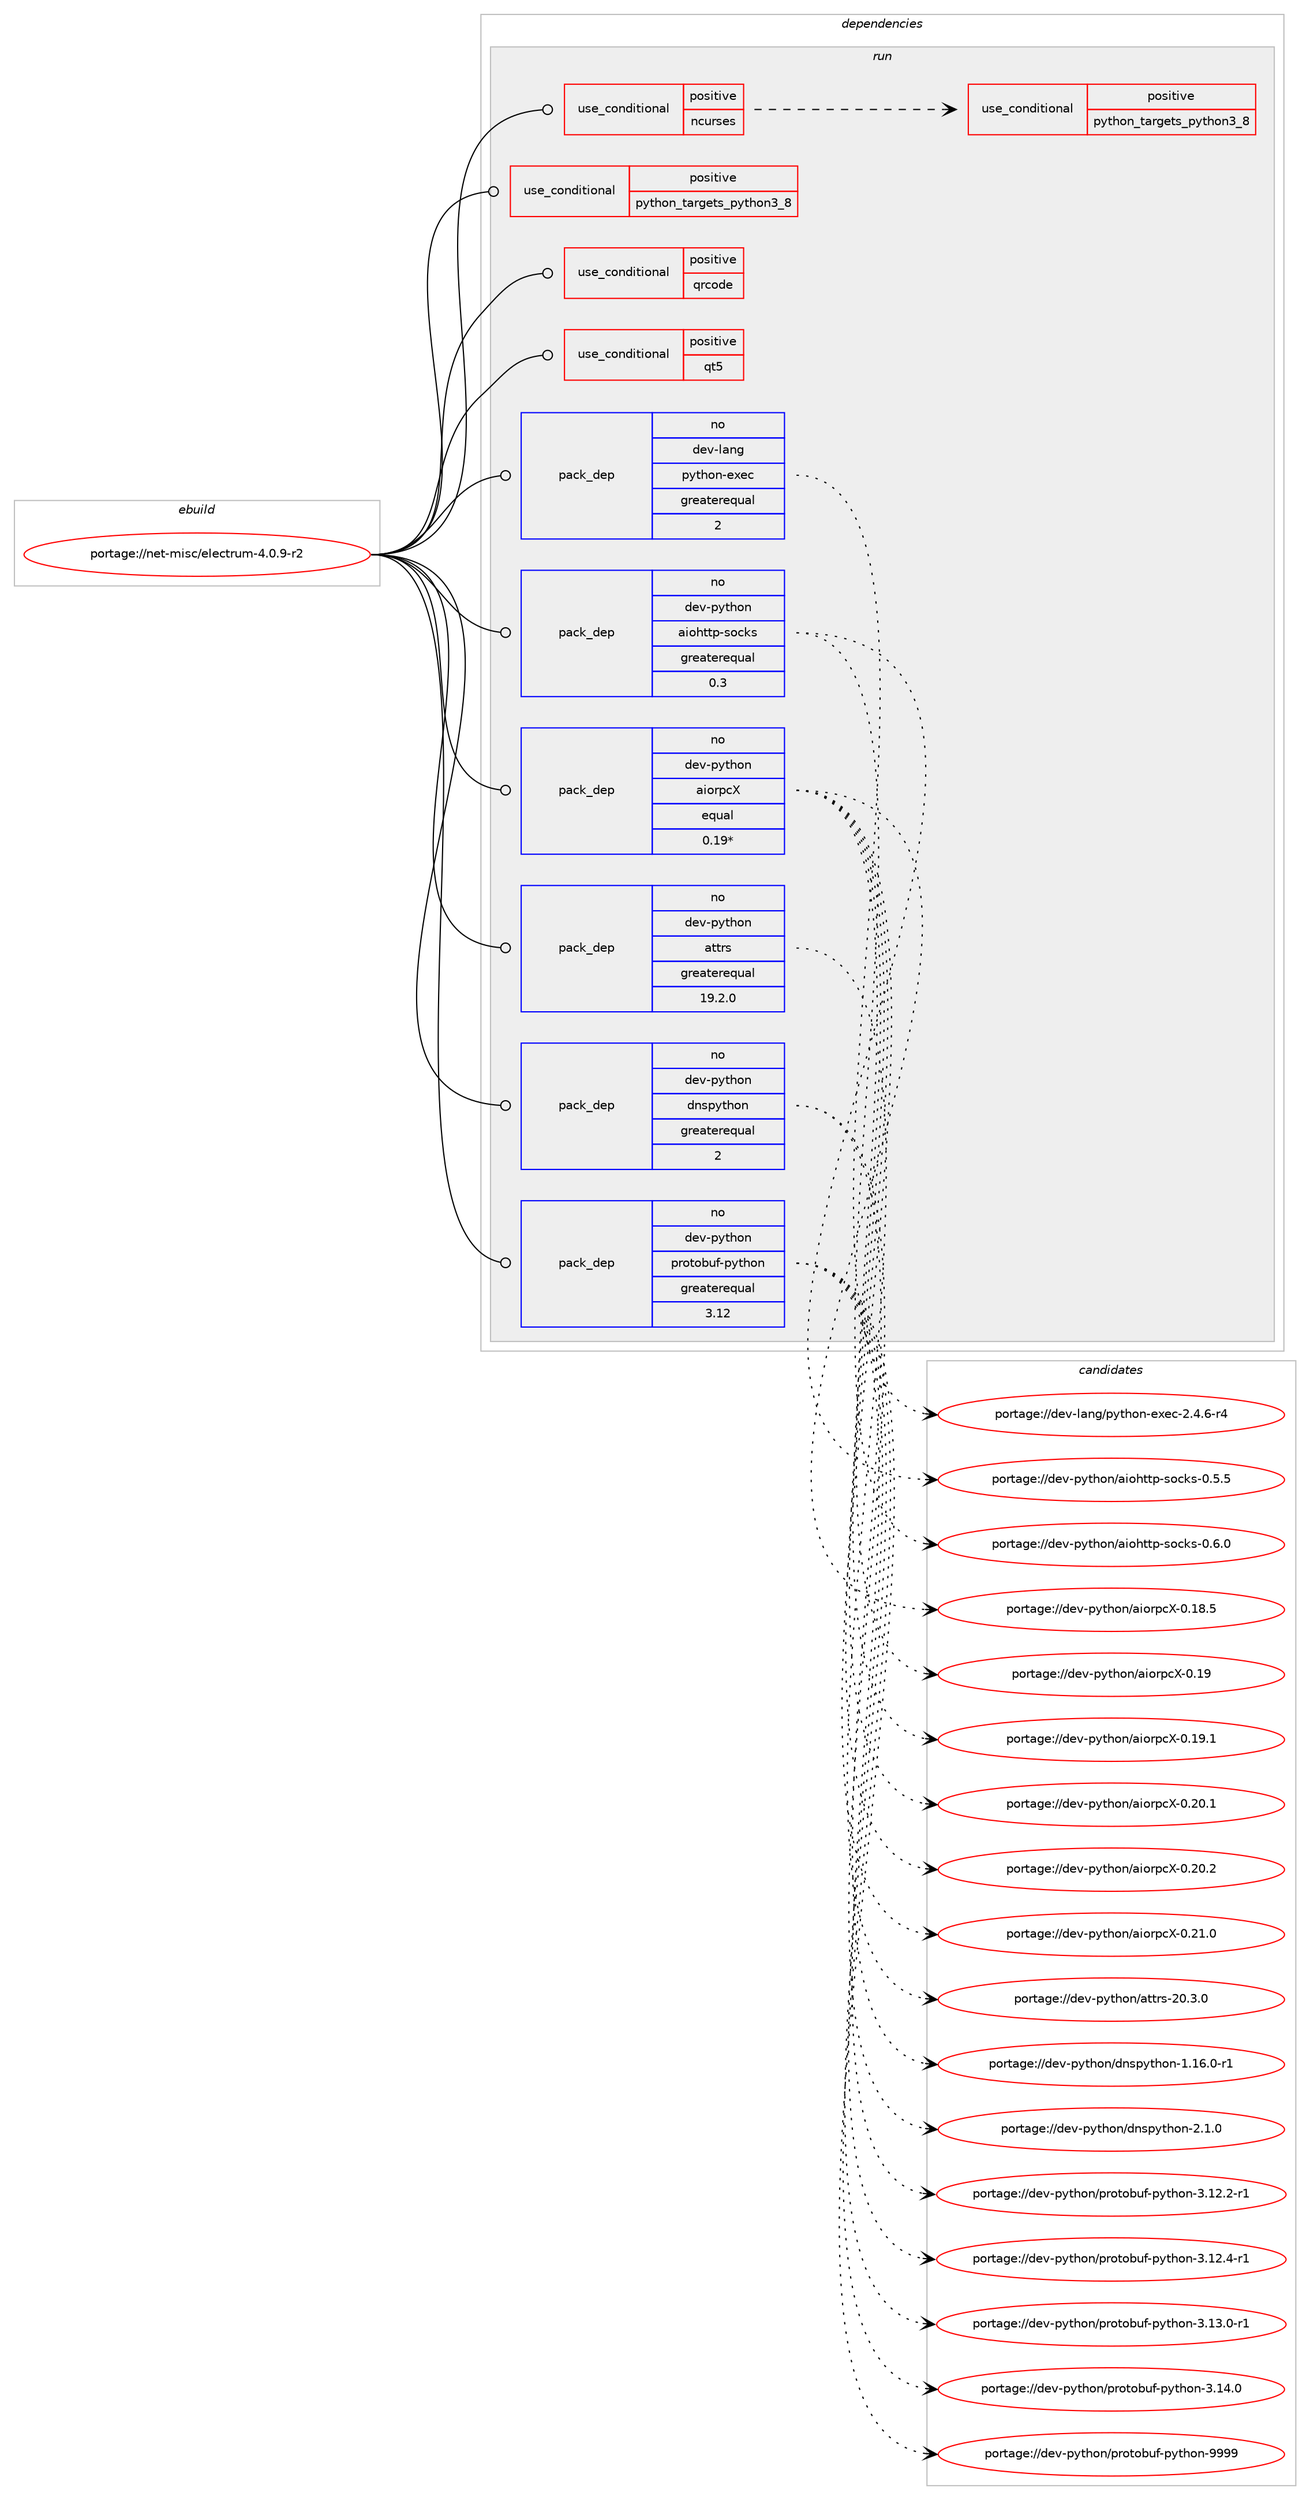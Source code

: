 digraph prolog {

# *************
# Graph options
# *************

newrank=true;
concentrate=true;
compound=true;
graph [rankdir=LR,fontname=Helvetica,fontsize=10,ranksep=1.5];#, ranksep=2.5, nodesep=0.2];
edge  [arrowhead=vee];
node  [fontname=Helvetica,fontsize=10];

# **********
# The ebuild
# **********

subgraph cluster_leftcol {
color=gray;
rank=same;
label=<<i>ebuild</i>>;
id [label="portage://net-misc/electrum-4.0.9-r2", color=red, width=4, href="../net-misc/electrum-4.0.9-r2.svg"];
}

# ****************
# The dependencies
# ****************

subgraph cluster_midcol {
color=gray;
label=<<i>dependencies</i>>;
subgraph cluster_compile {
fillcolor="#eeeeee";
style=filled;
label=<<i>compile</i>>;
}
subgraph cluster_compileandrun {
fillcolor="#eeeeee";
style=filled;
label=<<i>compile and run</i>>;
}
subgraph cluster_run {
fillcolor="#eeeeee";
style=filled;
label=<<i>run</i>>;
subgraph cond96 {
dependency182 [label=<<TABLE BORDER="0" CELLBORDER="1" CELLSPACING="0" CELLPADDING="4"><TR><TD ROWSPAN="3" CELLPADDING="10">use_conditional</TD></TR><TR><TD>positive</TD></TR><TR><TD>ncurses</TD></TR></TABLE>>, shape=none, color=red];
subgraph cond97 {
dependency183 [label=<<TABLE BORDER="0" CELLBORDER="1" CELLSPACING="0" CELLPADDING="4"><TR><TD ROWSPAN="3" CELLPADDING="10">use_conditional</TD></TR><TR><TD>positive</TD></TR><TR><TD>python_targets_python3_8</TD></TR></TABLE>>, shape=none, color=red];
# *** BEGIN UNKNOWN DEPENDENCY TYPE (TODO) ***
# dependency183 -> package_dependency(portage://net-misc/electrum-4.0.9-r2,run,no,dev-lang,python,none,[,,],[slot(3.8)],[use(enable(ncurses),none)])
# *** END UNKNOWN DEPENDENCY TYPE (TODO) ***

}
dependency182:e -> dependency183:w [weight=20,style="dashed",arrowhead="vee"];
}
id:e -> dependency182:w [weight=20,style="solid",arrowhead="odot"];
subgraph cond98 {
dependency184 [label=<<TABLE BORDER="0" CELLBORDER="1" CELLSPACING="0" CELLPADDING="4"><TR><TD ROWSPAN="3" CELLPADDING="10">use_conditional</TD></TR><TR><TD>positive</TD></TR><TR><TD>python_targets_python3_8</TD></TR></TABLE>>, shape=none, color=red];
# *** BEGIN UNKNOWN DEPENDENCY TYPE (TODO) ***
# dependency184 -> package_dependency(portage://net-misc/electrum-4.0.9-r2,run,no,dev-lang,python,none,[,,],[slot(3.8)],[use(optenable(ncurses),none)])
# *** END UNKNOWN DEPENDENCY TYPE (TODO) ***

}
id:e -> dependency184:w [weight=20,style="solid",arrowhead="odot"];
subgraph cond99 {
dependency185 [label=<<TABLE BORDER="0" CELLBORDER="1" CELLSPACING="0" CELLPADDING="4"><TR><TD ROWSPAN="3" CELLPADDING="10">use_conditional</TD></TR><TR><TD>positive</TD></TR><TR><TD>qrcode</TD></TR></TABLE>>, shape=none, color=red];
# *** BEGIN UNKNOWN DEPENDENCY TYPE (TODO) ***
# dependency185 -> package_dependency(portage://net-misc/electrum-4.0.9-r2,run,no,media-gfx,zbar,none,[,,],[],[use(enable(v4l),none)])
# *** END UNKNOWN DEPENDENCY TYPE (TODO) ***

}
id:e -> dependency185:w [weight=20,style="solid",arrowhead="odot"];
subgraph cond100 {
dependency186 [label=<<TABLE BORDER="0" CELLBORDER="1" CELLSPACING="0" CELLPADDING="4"><TR><TD ROWSPAN="3" CELLPADDING="10">use_conditional</TD></TR><TR><TD>positive</TD></TR><TR><TD>qt5</TD></TR></TABLE>>, shape=none, color=red];
# *** BEGIN UNKNOWN DEPENDENCY TYPE (TODO) ***
# dependency186 -> package_dependency(portage://net-misc/electrum-4.0.9-r2,run,no,dev-python,PyQt5,none,[,,],[],[use(enable(gui),none),use(enable(widgets),none),use(optenable(python_targets_python3_8),negative),use(disable(python_single_target_python3_8),negative)])
# *** END UNKNOWN DEPENDENCY TYPE (TODO) ***

}
id:e -> dependency186:w [weight=20,style="solid",arrowhead="odot"];
subgraph pack84 {
dependency187 [label=<<TABLE BORDER="0" CELLBORDER="1" CELLSPACING="0" CELLPADDING="4" WIDTH="220"><TR><TD ROWSPAN="6" CELLPADDING="30">pack_dep</TD></TR><TR><TD WIDTH="110">no</TD></TR><TR><TD>dev-lang</TD></TR><TR><TD>python-exec</TD></TR><TR><TD>greaterequal</TD></TR><TR><TD>2</TD></TR></TABLE>>, shape=none, color=blue];
}
id:e -> dependency187:w [weight=20,style="solid",arrowhead="odot"];
# *** BEGIN UNKNOWN DEPENDENCY TYPE (TODO) ***
# id -> package_dependency(portage://net-misc/electrum-4.0.9-r2,run,no,dev-libs,libsecp256k1,none,[,,],[],[])
# *** END UNKNOWN DEPENDENCY TYPE (TODO) ***

# *** BEGIN UNKNOWN DEPENDENCY TYPE (TODO) ***
# id -> package_dependency(portage://net-misc/electrum-4.0.9-r2,run,no,dev-python,PySocks,none,[,,],[],[use(optenable(python_targets_python3_8),negative),use(disable(python_single_target_python3_8),negative)])
# *** END UNKNOWN DEPENDENCY TYPE (TODO) ***

subgraph pack85 {
dependency188 [label=<<TABLE BORDER="0" CELLBORDER="1" CELLSPACING="0" CELLPADDING="4" WIDTH="220"><TR><TD ROWSPAN="6" CELLPADDING="30">pack_dep</TD></TR><TR><TD WIDTH="110">no</TD></TR><TR><TD>dev-python</TD></TR><TR><TD>aiohttp-socks</TD></TR><TR><TD>greaterequal</TD></TR><TR><TD>0.3</TD></TR></TABLE>>, shape=none, color=blue];
}
id:e -> dependency188:w [weight=20,style="solid",arrowhead="odot"];
subgraph pack86 {
dependency189 [label=<<TABLE BORDER="0" CELLBORDER="1" CELLSPACING="0" CELLPADDING="4" WIDTH="220"><TR><TD ROWSPAN="6" CELLPADDING="30">pack_dep</TD></TR><TR><TD WIDTH="110">no</TD></TR><TR><TD>dev-python</TD></TR><TR><TD>aiorpcX</TD></TR><TR><TD>equal</TD></TR><TR><TD>0.19*</TD></TR></TABLE>>, shape=none, color=blue];
}
id:e -> dependency189:w [weight=20,style="solid",arrowhead="odot"];
subgraph pack87 {
dependency190 [label=<<TABLE BORDER="0" CELLBORDER="1" CELLSPACING="0" CELLPADDING="4" WIDTH="220"><TR><TD ROWSPAN="6" CELLPADDING="30">pack_dep</TD></TR><TR><TD WIDTH="110">no</TD></TR><TR><TD>dev-python</TD></TR><TR><TD>attrs</TD></TR><TR><TD>greaterequal</TD></TR><TR><TD>19.2.0</TD></TR></TABLE>>, shape=none, color=blue];
}
id:e -> dependency190:w [weight=20,style="solid",arrowhead="odot"];
# *** BEGIN UNKNOWN DEPENDENCY TYPE (TODO) ***
# id -> package_dependency(portage://net-misc/electrum-4.0.9-r2,run,no,dev-python,bitstring,none,[,,],[],[use(optenable(python_targets_python3_8),negative),use(disable(python_single_target_python3_8),negative)])
# *** END UNKNOWN DEPENDENCY TYPE (TODO) ***

# *** BEGIN UNKNOWN DEPENDENCY TYPE (TODO) ***
# id -> package_dependency(portage://net-misc/electrum-4.0.9-r2,run,no,dev-python,cryptography,none,[,,],[],[use(optenable(python_targets_python3_8),negative),use(disable(python_single_target_python3_8),negative)])
# *** END UNKNOWN DEPENDENCY TYPE (TODO) ***

subgraph pack88 {
dependency191 [label=<<TABLE BORDER="0" CELLBORDER="1" CELLSPACING="0" CELLPADDING="4" WIDTH="220"><TR><TD ROWSPAN="6" CELLPADDING="30">pack_dep</TD></TR><TR><TD WIDTH="110">no</TD></TR><TR><TD>dev-python</TD></TR><TR><TD>dnspython</TD></TR><TR><TD>greaterequal</TD></TR><TR><TD>2</TD></TR></TABLE>>, shape=none, color=blue];
}
id:e -> dependency191:w [weight=20,style="solid",arrowhead="odot"];
# *** BEGIN UNKNOWN DEPENDENCY TYPE (TODO) ***
# id -> package_dependency(portage://net-misc/electrum-4.0.9-r2,run,no,dev-python,pbkdf2,none,[,,],[],[use(optenable(python_targets_python3_8),negative),use(disable(python_single_target_python3_8),negative)])
# *** END UNKNOWN DEPENDENCY TYPE (TODO) ***

subgraph pack89 {
dependency192 [label=<<TABLE BORDER="0" CELLBORDER="1" CELLSPACING="0" CELLPADDING="4" WIDTH="220"><TR><TD ROWSPAN="6" CELLPADDING="30">pack_dep</TD></TR><TR><TD WIDTH="110">no</TD></TR><TR><TD>dev-python</TD></TR><TR><TD>protobuf-python</TD></TR><TR><TD>greaterequal</TD></TR><TR><TD>3.12</TD></TR></TABLE>>, shape=none, color=blue];
}
id:e -> dependency192:w [weight=20,style="solid",arrowhead="odot"];
# *** BEGIN UNKNOWN DEPENDENCY TYPE (TODO) ***
# id -> package_dependency(portage://net-misc/electrum-4.0.9-r2,run,no,dev-python,qrcode,none,[,,],[],[use(optenable(python_targets_python3_8),negative),use(disable(python_single_target_python3_8),negative)])
# *** END UNKNOWN DEPENDENCY TYPE (TODO) ***

# *** BEGIN UNKNOWN DEPENDENCY TYPE (TODO) ***
# id -> package_dependency(portage://net-misc/electrum-4.0.9-r2,run,no,dev-python,requests,none,[,,],[],[use(optenable(python_targets_python3_8),negative),use(disable(python_single_target_python3_8),negative)])
# *** END UNKNOWN DEPENDENCY TYPE (TODO) ***

# *** BEGIN UNKNOWN DEPENDENCY TYPE (TODO) ***
# id -> package_dependency(portage://net-misc/electrum-4.0.9-r2,run,no,dev-python,setuptools,none,[,,],[],[use(optenable(python_targets_python3_8),negative),use(disable(python_single_target_python3_8),negative)])
# *** END UNKNOWN DEPENDENCY TYPE (TODO) ***

# *** BEGIN UNKNOWN DEPENDENCY TYPE (TODO) ***
# id -> package_dependency(portage://net-misc/electrum-4.0.9-r2,run,no,dev-python,six,none,[,,],[],[use(optenable(python_targets_python3_8),negative),use(disable(python_single_target_python3_8),negative)])
# *** END UNKNOWN DEPENDENCY TYPE (TODO) ***

}
}

# **************
# The candidates
# **************

subgraph cluster_choices {
rank=same;
color=gray;
label=<<i>candidates</i>>;

subgraph choice84 {
color=black;
nodesep=1;
choice10010111845108971101034711212111610411111045101120101994550465246544511452 [label="portage://dev-lang/python-exec-2.4.6-r4", color=red, width=4,href="../dev-lang/python-exec-2.4.6-r4.svg"];
dependency187:e -> choice10010111845108971101034711212111610411111045101120101994550465246544511452:w [style=dotted,weight="100"];
}
subgraph choice85 {
color=black;
nodesep=1;
choice1001011184511212111610411111047971051111041161161124511511199107115454846534653 [label="portage://dev-python/aiohttp-socks-0.5.5", color=red, width=4,href="../dev-python/aiohttp-socks-0.5.5.svg"];
choice1001011184511212111610411111047971051111041161161124511511199107115454846544648 [label="portage://dev-python/aiohttp-socks-0.6.0", color=red, width=4,href="../dev-python/aiohttp-socks-0.6.0.svg"];
dependency188:e -> choice1001011184511212111610411111047971051111041161161124511511199107115454846534653:w [style=dotted,weight="100"];
dependency188:e -> choice1001011184511212111610411111047971051111041161161124511511199107115454846544648:w [style=dotted,weight="100"];
}
subgraph choice86 {
color=black;
nodesep=1;
choice100101118451121211161041111104797105111114112998845484649564653 [label="portage://dev-python/aiorpcX-0.18.5", color=red, width=4,href="../dev-python/aiorpcX-0.18.5.svg"];
choice10010111845112121116104111110479710511111411299884548464957 [label="portage://dev-python/aiorpcX-0.19", color=red, width=4,href="../dev-python/aiorpcX-0.19.svg"];
choice100101118451121211161041111104797105111114112998845484649574649 [label="portage://dev-python/aiorpcX-0.19.1", color=red, width=4,href="../dev-python/aiorpcX-0.19.1.svg"];
choice100101118451121211161041111104797105111114112998845484650484649 [label="portage://dev-python/aiorpcX-0.20.1", color=red, width=4,href="../dev-python/aiorpcX-0.20.1.svg"];
choice100101118451121211161041111104797105111114112998845484650484650 [label="portage://dev-python/aiorpcX-0.20.2", color=red, width=4,href="../dev-python/aiorpcX-0.20.2.svg"];
choice100101118451121211161041111104797105111114112998845484650494648 [label="portage://dev-python/aiorpcX-0.21.0", color=red, width=4,href="../dev-python/aiorpcX-0.21.0.svg"];
dependency189:e -> choice100101118451121211161041111104797105111114112998845484649564653:w [style=dotted,weight="100"];
dependency189:e -> choice10010111845112121116104111110479710511111411299884548464957:w [style=dotted,weight="100"];
dependency189:e -> choice100101118451121211161041111104797105111114112998845484649574649:w [style=dotted,weight="100"];
dependency189:e -> choice100101118451121211161041111104797105111114112998845484650484649:w [style=dotted,weight="100"];
dependency189:e -> choice100101118451121211161041111104797105111114112998845484650484650:w [style=dotted,weight="100"];
dependency189:e -> choice100101118451121211161041111104797105111114112998845484650494648:w [style=dotted,weight="100"];
}
subgraph choice87 {
color=black;
nodesep=1;
choice10010111845112121116104111110479711611611411545504846514648 [label="portage://dev-python/attrs-20.3.0", color=red, width=4,href="../dev-python/attrs-20.3.0.svg"];
dependency190:e -> choice10010111845112121116104111110479711611611411545504846514648:w [style=dotted,weight="100"];
}
subgraph choice88 {
color=black;
nodesep=1;
choice1001011184511212111610411111047100110115112121116104111110454946495446484511449 [label="portage://dev-python/dnspython-1.16.0-r1", color=red, width=4,href="../dev-python/dnspython-1.16.0-r1.svg"];
choice1001011184511212111610411111047100110115112121116104111110455046494648 [label="portage://dev-python/dnspython-2.1.0", color=red, width=4,href="../dev-python/dnspython-2.1.0.svg"];
dependency191:e -> choice1001011184511212111610411111047100110115112121116104111110454946495446484511449:w [style=dotted,weight="100"];
dependency191:e -> choice1001011184511212111610411111047100110115112121116104111110455046494648:w [style=dotted,weight="100"];
}
subgraph choice89 {
color=black;
nodesep=1;
choice10010111845112121116104111110471121141111161119811710245112121116104111110455146495046504511449 [label="portage://dev-python/protobuf-python-3.12.2-r1", color=red, width=4,href="../dev-python/protobuf-python-3.12.2-r1.svg"];
choice10010111845112121116104111110471121141111161119811710245112121116104111110455146495046524511449 [label="portage://dev-python/protobuf-python-3.12.4-r1", color=red, width=4,href="../dev-python/protobuf-python-3.12.4-r1.svg"];
choice10010111845112121116104111110471121141111161119811710245112121116104111110455146495146484511449 [label="portage://dev-python/protobuf-python-3.13.0-r1", color=red, width=4,href="../dev-python/protobuf-python-3.13.0-r1.svg"];
choice1001011184511212111610411111047112114111116111981171024511212111610411111045514649524648 [label="portage://dev-python/protobuf-python-3.14.0", color=red, width=4,href="../dev-python/protobuf-python-3.14.0.svg"];
choice100101118451121211161041111104711211411111611198117102451121211161041111104557575757 [label="portage://dev-python/protobuf-python-9999", color=red, width=4,href="../dev-python/protobuf-python-9999.svg"];
dependency192:e -> choice10010111845112121116104111110471121141111161119811710245112121116104111110455146495046504511449:w [style=dotted,weight="100"];
dependency192:e -> choice10010111845112121116104111110471121141111161119811710245112121116104111110455146495046524511449:w [style=dotted,weight="100"];
dependency192:e -> choice10010111845112121116104111110471121141111161119811710245112121116104111110455146495146484511449:w [style=dotted,weight="100"];
dependency192:e -> choice1001011184511212111610411111047112114111116111981171024511212111610411111045514649524648:w [style=dotted,weight="100"];
dependency192:e -> choice100101118451121211161041111104711211411111611198117102451121211161041111104557575757:w [style=dotted,weight="100"];
}
}

}
